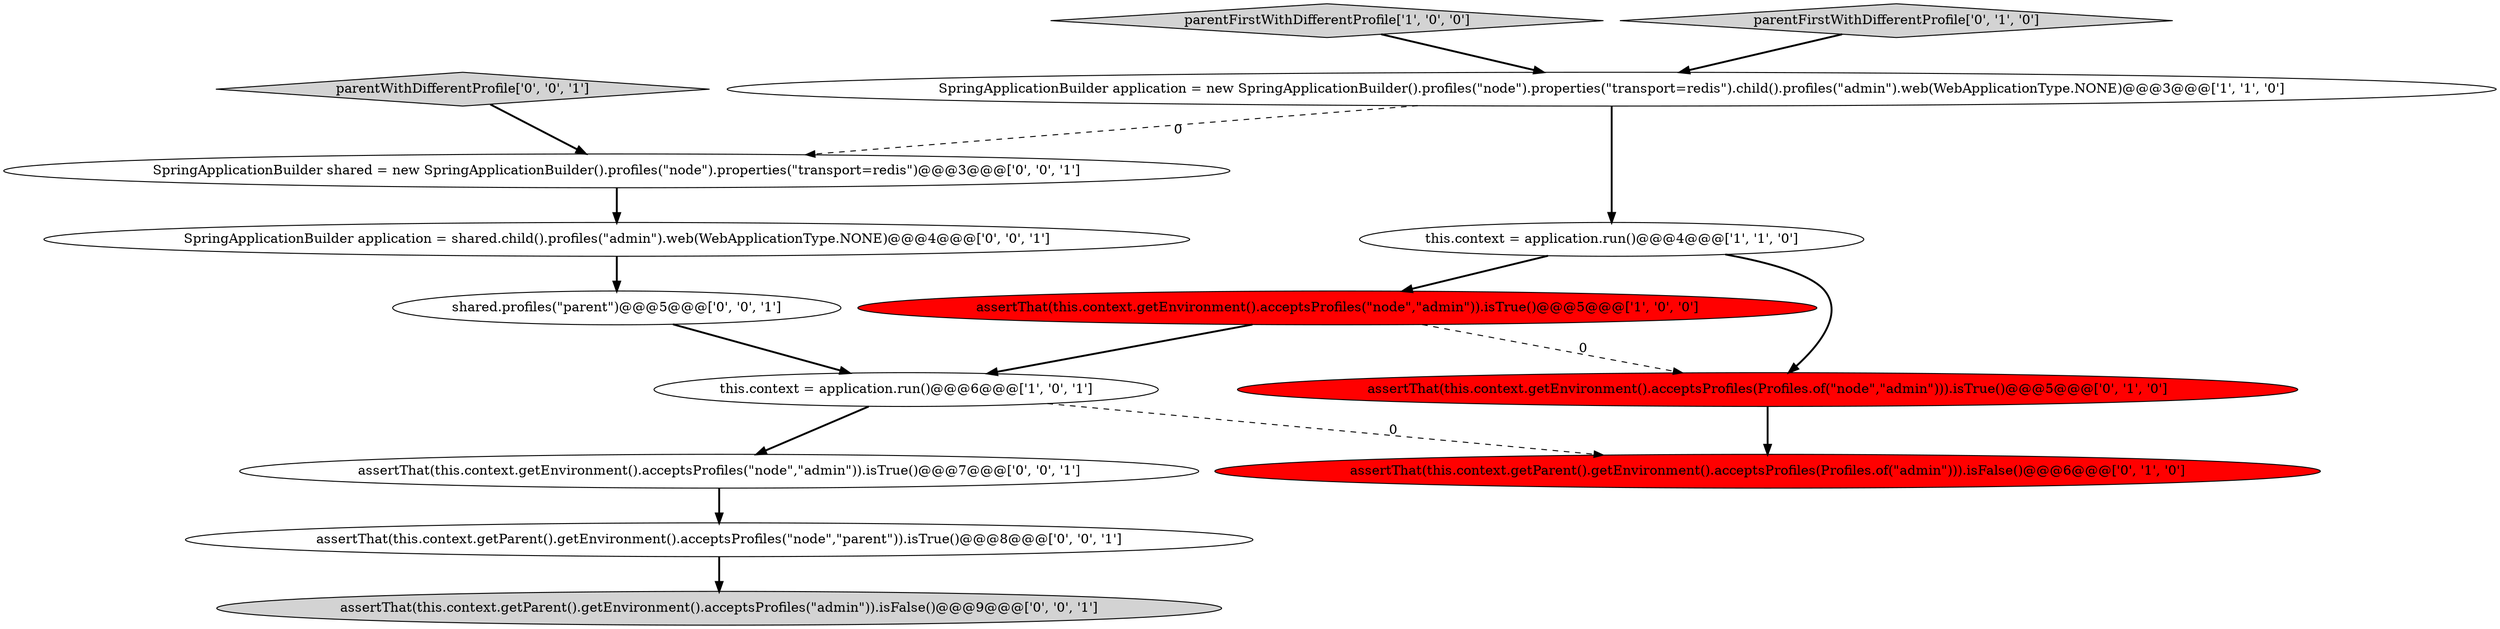 digraph {
8 [style = filled, label = "assertThat(this.context.getEnvironment().acceptsProfiles(\"node\",\"admin\")).isTrue()@@@7@@@['0', '0', '1']", fillcolor = white, shape = ellipse image = "AAA0AAABBB3BBB"];
7 [style = filled, label = "assertThat(this.context.getEnvironment().acceptsProfiles(Profiles.of(\"node\",\"admin\"))).isTrue()@@@5@@@['0', '1', '0']", fillcolor = red, shape = ellipse image = "AAA1AAABBB2BBB"];
1 [style = filled, label = "this.context = application.run()@@@4@@@['1', '1', '0']", fillcolor = white, shape = ellipse image = "AAA0AAABBB1BBB"];
9 [style = filled, label = "assertThat(this.context.getParent().getEnvironment().acceptsProfiles(\"node\",\"parent\")).isTrue()@@@8@@@['0', '0', '1']", fillcolor = white, shape = ellipse image = "AAA0AAABBB3BBB"];
12 [style = filled, label = "parentWithDifferentProfile['0', '0', '1']", fillcolor = lightgray, shape = diamond image = "AAA0AAABBB3BBB"];
4 [style = filled, label = "parentFirstWithDifferentProfile['1', '0', '0']", fillcolor = lightgray, shape = diamond image = "AAA0AAABBB1BBB"];
2 [style = filled, label = "this.context = application.run()@@@6@@@['1', '0', '1']", fillcolor = white, shape = ellipse image = "AAA0AAABBB1BBB"];
10 [style = filled, label = "shared.profiles(\"parent\")@@@5@@@['0', '0', '1']", fillcolor = white, shape = ellipse image = "AAA0AAABBB3BBB"];
6 [style = filled, label = "parentFirstWithDifferentProfile['0', '1', '0']", fillcolor = lightgray, shape = diamond image = "AAA0AAABBB2BBB"];
13 [style = filled, label = "SpringApplicationBuilder shared = new SpringApplicationBuilder().profiles(\"node\").properties(\"transport=redis\")@@@3@@@['0', '0', '1']", fillcolor = white, shape = ellipse image = "AAA0AAABBB3BBB"];
0 [style = filled, label = "SpringApplicationBuilder application = new SpringApplicationBuilder().profiles(\"node\").properties(\"transport=redis\").child().profiles(\"admin\").web(WebApplicationType.NONE)@@@3@@@['1', '1', '0']", fillcolor = white, shape = ellipse image = "AAA0AAABBB1BBB"];
3 [style = filled, label = "assertThat(this.context.getEnvironment().acceptsProfiles(\"node\",\"admin\")).isTrue()@@@5@@@['1', '0', '0']", fillcolor = red, shape = ellipse image = "AAA1AAABBB1BBB"];
14 [style = filled, label = "SpringApplicationBuilder application = shared.child().profiles(\"admin\").web(WebApplicationType.NONE)@@@4@@@['0', '0', '1']", fillcolor = white, shape = ellipse image = "AAA0AAABBB3BBB"];
11 [style = filled, label = "assertThat(this.context.getParent().getEnvironment().acceptsProfiles(\"admin\")).isFalse()@@@9@@@['0', '0', '1']", fillcolor = lightgray, shape = ellipse image = "AAA0AAABBB3BBB"];
5 [style = filled, label = "assertThat(this.context.getParent().getEnvironment().acceptsProfiles(Profiles.of(\"admin\"))).isFalse()@@@6@@@['0', '1', '0']", fillcolor = red, shape = ellipse image = "AAA1AAABBB2BBB"];
1->3 [style = bold, label=""];
14->10 [style = bold, label=""];
12->13 [style = bold, label=""];
2->5 [style = dashed, label="0"];
10->2 [style = bold, label=""];
7->5 [style = bold, label=""];
6->0 [style = bold, label=""];
9->11 [style = bold, label=""];
3->2 [style = bold, label=""];
3->7 [style = dashed, label="0"];
1->7 [style = bold, label=""];
0->1 [style = bold, label=""];
13->14 [style = bold, label=""];
2->8 [style = bold, label=""];
0->13 [style = dashed, label="0"];
4->0 [style = bold, label=""];
8->9 [style = bold, label=""];
}
